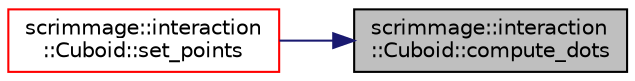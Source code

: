 digraph "scrimmage::interaction::Cuboid::compute_dots"
{
 // LATEX_PDF_SIZE
  edge [fontname="Helvetica",fontsize="10",labelfontname="Helvetica",labelfontsize="10"];
  node [fontname="Helvetica",fontsize="10",shape=record];
  rankdir="RL";
  Node1 [label="scrimmage::interaction\l::Cuboid::compute_dots",height=0.2,width=0.4,color="black", fillcolor="grey75", style="filled", fontcolor="black",tooltip=" "];
  Node1 -> Node2 [dir="back",color="midnightblue",fontsize="10",style="solid",fontname="Helvetica"];
  Node2 [label="scrimmage::interaction\l::Cuboid::set_points",height=0.2,width=0.4,color="red", fillcolor="white", style="filled",URL="$classscrimmage_1_1interaction_1_1Cuboid.html#a9693930076d4148ff2bb2d62c0560deb",tooltip=" "];
}
